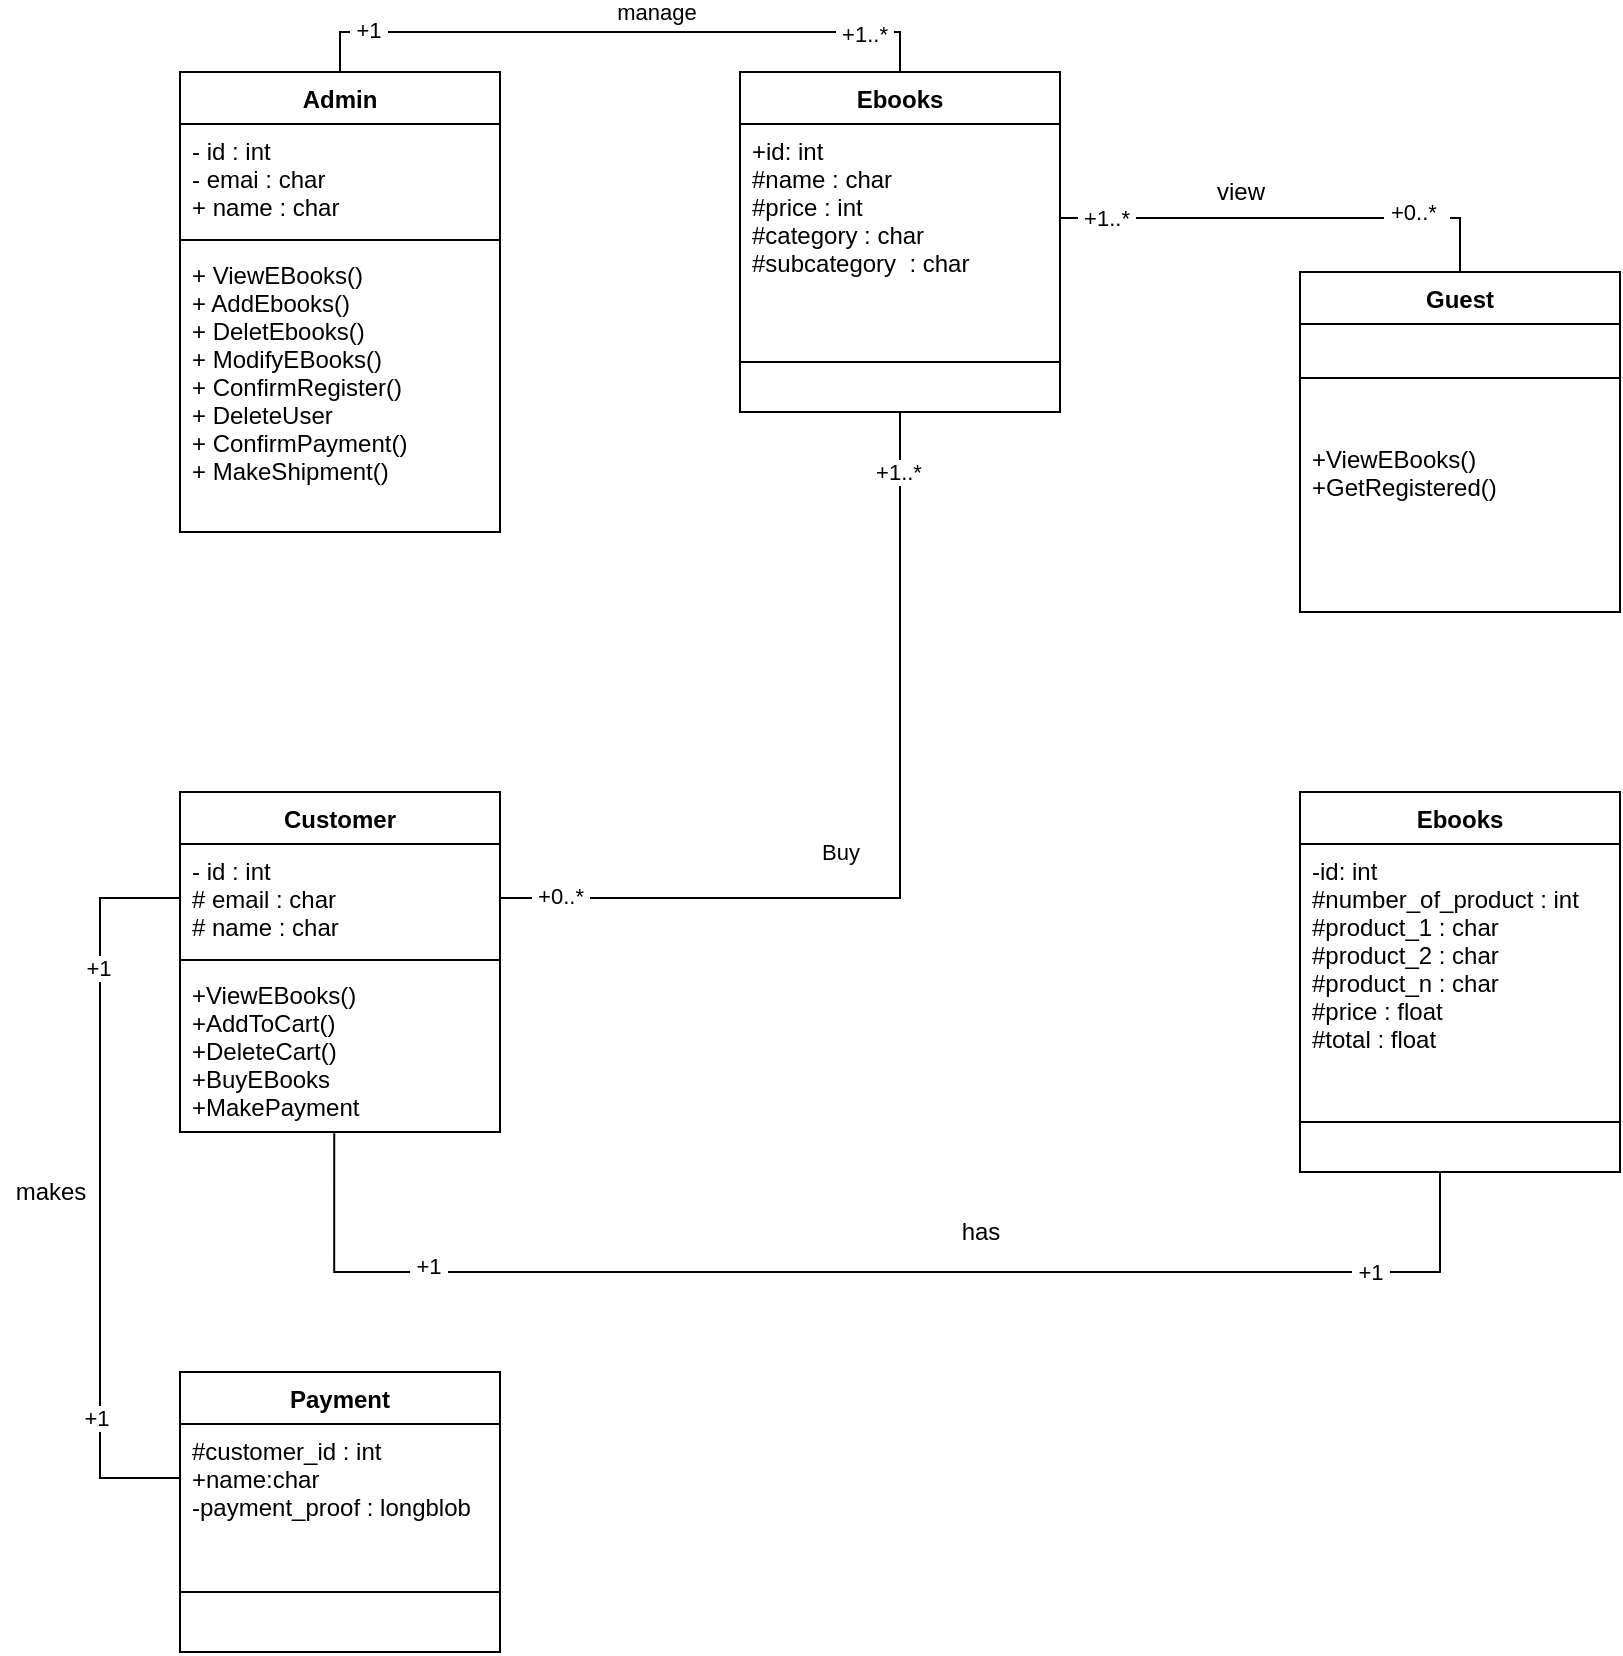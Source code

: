 <mxfile version="17.4.1" type="device"><diagram id="MO_9Xr6HG4SeFcrniQcW" name="Page-1"><mxGraphModel dx="2098" dy="781" grid="1" gridSize="10" guides="1" tooltips="1" connect="1" arrows="1" fold="1" page="1" pageScale="1" pageWidth="850" pageHeight="1100" math="0" shadow="0"><root><mxCell id="0"/><mxCell id="1" parent="0"/><mxCell id="asyCJ4VPNDSQY18F6s0h-1" value="Admin" style="swimlane;fontStyle=1;align=center;verticalAlign=top;childLayout=stackLayout;horizontal=1;startSize=26;horizontalStack=0;resizeParent=1;resizeParentMax=0;resizeLast=0;collapsible=1;marginBottom=0;" vertex="1" parent="1"><mxGeometry x="-760" y="80" width="160" height="230" as="geometry"/></mxCell><mxCell id="asyCJ4VPNDSQY18F6s0h-2" value="- id : int&#10;- emai : char&#10;+ name : char" style="text;strokeColor=none;fillColor=none;align=left;verticalAlign=top;spacingLeft=4;spacingRight=4;overflow=hidden;rotatable=0;points=[[0,0.5],[1,0.5]];portConstraint=eastwest;" vertex="1" parent="asyCJ4VPNDSQY18F6s0h-1"><mxGeometry y="26" width="160" height="54" as="geometry"/></mxCell><mxCell id="asyCJ4VPNDSQY18F6s0h-3" value="" style="line;strokeWidth=1;fillColor=none;align=left;verticalAlign=middle;spacingTop=-1;spacingLeft=3;spacingRight=3;rotatable=0;labelPosition=right;points=[];portConstraint=eastwest;" vertex="1" parent="asyCJ4VPNDSQY18F6s0h-1"><mxGeometry y="80" width="160" height="8" as="geometry"/></mxCell><mxCell id="asyCJ4VPNDSQY18F6s0h-4" value="+ ViewEBooks()&#10;+ AddEbooks()&#10;+ DeletEbooks()&#10;+ ModifyEBooks()&#10;+ ConfirmRegister()&#10;+ DeleteUser&#10;+ ConfirmPayment()&#10;+ MakeShipment()" style="text;strokeColor=none;fillColor=none;align=left;verticalAlign=top;spacingLeft=4;spacingRight=4;overflow=hidden;rotatable=0;points=[[0,0.5],[1,0.5]];portConstraint=eastwest;" vertex="1" parent="asyCJ4VPNDSQY18F6s0h-1"><mxGeometry y="88" width="160" height="142" as="geometry"/></mxCell><mxCell id="asyCJ4VPNDSQY18F6s0h-5" value="Ebooks" style="swimlane;fontStyle=1;align=center;verticalAlign=top;childLayout=stackLayout;horizontal=1;startSize=26;horizontalStack=0;resizeParent=1;resizeParentMax=0;resizeLast=0;collapsible=1;marginBottom=0;" vertex="1" parent="1"><mxGeometry x="-480" y="80" width="160" height="170" as="geometry"/></mxCell><mxCell id="asyCJ4VPNDSQY18F6s0h-6" value="+id: int&#10;#name : char&#10;#price : int&#10;#category : char&#10;#subcategory  : char" style="text;strokeColor=none;fillColor=none;align=left;verticalAlign=top;spacingLeft=4;spacingRight=4;overflow=hidden;rotatable=0;points=[[0,0.5],[1,0.5]];portConstraint=eastwest;" vertex="1" parent="asyCJ4VPNDSQY18F6s0h-5"><mxGeometry y="26" width="160" height="94" as="geometry"/></mxCell><mxCell id="asyCJ4VPNDSQY18F6s0h-7" value="" style="line;strokeWidth=1;fillColor=none;align=left;verticalAlign=middle;spacingTop=-1;spacingLeft=3;spacingRight=3;rotatable=0;labelPosition=right;points=[];portConstraint=eastwest;" vertex="1" parent="asyCJ4VPNDSQY18F6s0h-5"><mxGeometry y="120" width="160" height="50" as="geometry"/></mxCell><mxCell id="asyCJ4VPNDSQY18F6s0h-13" value="Customer" style="swimlane;fontStyle=1;align=center;verticalAlign=top;childLayout=stackLayout;horizontal=1;startSize=26;horizontalStack=0;resizeParent=1;resizeParentMax=0;resizeLast=0;collapsible=1;marginBottom=0;" vertex="1" parent="1"><mxGeometry x="-760" y="440" width="160" height="170" as="geometry"/></mxCell><mxCell id="asyCJ4VPNDSQY18F6s0h-14" value="- id : int&#10;# email : char&#10;# name : char" style="text;strokeColor=none;fillColor=none;align=left;verticalAlign=top;spacingLeft=4;spacingRight=4;overflow=hidden;rotatable=0;points=[[0,0.5],[1,0.5]];portConstraint=eastwest;" vertex="1" parent="asyCJ4VPNDSQY18F6s0h-13"><mxGeometry y="26" width="160" height="54" as="geometry"/></mxCell><mxCell id="asyCJ4VPNDSQY18F6s0h-15" value="" style="line;strokeWidth=1;fillColor=none;align=left;verticalAlign=middle;spacingTop=-1;spacingLeft=3;spacingRight=3;rotatable=0;labelPosition=right;points=[];portConstraint=eastwest;" vertex="1" parent="asyCJ4VPNDSQY18F6s0h-13"><mxGeometry y="80" width="160" height="8" as="geometry"/></mxCell><mxCell id="asyCJ4VPNDSQY18F6s0h-16" value="+ViewEBooks()&#10;+AddToCart()&#10;+DeleteCart()&#10;+BuyEBooks&#10;+MakePayment " style="text;strokeColor=none;fillColor=none;align=left;verticalAlign=top;spacingLeft=4;spacingRight=4;overflow=hidden;rotatable=0;points=[[0,0.5],[1,0.5]];portConstraint=eastwest;" vertex="1" parent="asyCJ4VPNDSQY18F6s0h-13"><mxGeometry y="88" width="160" height="82" as="geometry"/></mxCell><mxCell id="asyCJ4VPNDSQY18F6s0h-17" value="Payment" style="swimlane;fontStyle=1;align=center;verticalAlign=top;childLayout=stackLayout;horizontal=1;startSize=26;horizontalStack=0;resizeParent=1;resizeParentMax=0;resizeLast=0;collapsible=1;marginBottom=0;" vertex="1" parent="1"><mxGeometry x="-760" y="730" width="160" height="140" as="geometry"/></mxCell><mxCell id="asyCJ4VPNDSQY18F6s0h-18" value="#customer_id : int&#10;+name:char&#10;-payment_proof : longblob" style="text;strokeColor=none;fillColor=none;align=left;verticalAlign=top;spacingLeft=4;spacingRight=4;overflow=hidden;rotatable=0;points=[[0,0.5],[1,0.5]];portConstraint=eastwest;" vertex="1" parent="asyCJ4VPNDSQY18F6s0h-17"><mxGeometry y="26" width="160" height="54" as="geometry"/></mxCell><mxCell id="asyCJ4VPNDSQY18F6s0h-19" value="" style="line;strokeWidth=1;fillColor=none;align=left;verticalAlign=middle;spacingTop=-1;spacingLeft=3;spacingRight=3;rotatable=0;labelPosition=right;points=[];portConstraint=eastwest;" vertex="1" parent="asyCJ4VPNDSQY18F6s0h-17"><mxGeometry y="80" width="160" height="60" as="geometry"/></mxCell><mxCell id="asyCJ4VPNDSQY18F6s0h-26" value="Guest" style="swimlane;fontStyle=1;align=center;verticalAlign=top;childLayout=stackLayout;horizontal=1;startSize=26;horizontalStack=0;resizeParent=1;resizeParentMax=0;resizeLast=0;collapsible=1;marginBottom=0;" vertex="1" parent="1"><mxGeometry x="-200" y="180" width="160" height="170" as="geometry"/></mxCell><mxCell id="asyCJ4VPNDSQY18F6s0h-28" value="" style="line;strokeWidth=1;fillColor=none;align=left;verticalAlign=middle;spacingTop=-1;spacingLeft=3;spacingRight=3;rotatable=0;labelPosition=right;points=[];portConstraint=eastwest;" vertex="1" parent="asyCJ4VPNDSQY18F6s0h-26"><mxGeometry y="26" width="160" height="54" as="geometry"/></mxCell><mxCell id="asyCJ4VPNDSQY18F6s0h-29" value="+ViewEBooks()&#10;+GetRegistered()" style="text;strokeColor=none;fillColor=none;align=left;verticalAlign=top;spacingLeft=4;spacingRight=4;overflow=hidden;rotatable=0;points=[[0,0.5],[1,0.5]];portConstraint=eastwest;" vertex="1" parent="asyCJ4VPNDSQY18F6s0h-26"><mxGeometry y="80" width="160" height="90" as="geometry"/></mxCell><mxCell id="asyCJ4VPNDSQY18F6s0h-30" value="Ebooks" style="swimlane;fontStyle=1;align=center;verticalAlign=top;childLayout=stackLayout;horizontal=1;startSize=26;horizontalStack=0;resizeParent=1;resizeParentMax=0;resizeLast=0;collapsible=1;marginBottom=0;" vertex="1" parent="1"><mxGeometry x="-200" y="440" width="160" height="190" as="geometry"/></mxCell><mxCell id="asyCJ4VPNDSQY18F6s0h-31" value="-id: int&#10;#number_of_product : int&#10;#product_1 : char&#10;#product_2 : char&#10;#product_n : char&#10;#price : float&#10;#total : float" style="text;strokeColor=none;fillColor=none;align=left;verticalAlign=top;spacingLeft=4;spacingRight=4;overflow=hidden;rotatable=0;points=[[0,0.5],[1,0.5]];portConstraint=eastwest;" vertex="1" parent="asyCJ4VPNDSQY18F6s0h-30"><mxGeometry y="26" width="160" height="114" as="geometry"/></mxCell><mxCell id="asyCJ4VPNDSQY18F6s0h-32" value="" style="line;strokeWidth=1;fillColor=none;align=left;verticalAlign=middle;spacingTop=-1;spacingLeft=3;spacingRight=3;rotatable=0;labelPosition=right;points=[];portConstraint=eastwest;" vertex="1" parent="asyCJ4VPNDSQY18F6s0h-30"><mxGeometry y="140" width="160" height="50" as="geometry"/></mxCell><mxCell id="asyCJ4VPNDSQY18F6s0h-34" style="edgeStyle=orthogonalEdgeStyle;rounded=0;orthogonalLoop=1;jettySize=auto;html=1;exitX=0.5;exitY=0;exitDx=0;exitDy=0;entryX=0.5;entryY=0;entryDx=0;entryDy=0;endArrow=none;endFill=0;" edge="1" parent="1" source="asyCJ4VPNDSQY18F6s0h-1" target="asyCJ4VPNDSQY18F6s0h-5"><mxGeometry relative="1" as="geometry"/></mxCell><mxCell id="asyCJ4VPNDSQY18F6s0h-35" value="&amp;nbsp;+1&amp;nbsp;" style="edgeLabel;html=1;align=center;verticalAlign=middle;resizable=0;points=[];" vertex="1" connectable="0" parent="asyCJ4VPNDSQY18F6s0h-34"><mxGeometry x="-0.855" y="1" relative="1" as="geometry"><mxPoint x="11" as="offset"/></mxGeometry></mxCell><mxCell id="asyCJ4VPNDSQY18F6s0h-36" value="&amp;nbsp;+1..*&amp;nbsp;" style="edgeLabel;html=1;align=center;verticalAlign=middle;resizable=0;points=[];" vertex="1" connectable="0" parent="asyCJ4VPNDSQY18F6s0h-34"><mxGeometry x="0.84" y="-1" relative="1" as="geometry"><mxPoint x="-13" as="offset"/></mxGeometry></mxCell><mxCell id="asyCJ4VPNDSQY18F6s0h-37" value="manage" style="edgeLabel;html=1;align=center;verticalAlign=middle;resizable=0;points=[];" vertex="1" connectable="0" parent="asyCJ4VPNDSQY18F6s0h-34"><mxGeometry x="0.11" y="-2" relative="1" as="geometry"><mxPoint y="-12" as="offset"/></mxGeometry></mxCell><mxCell id="asyCJ4VPNDSQY18F6s0h-38" style="edgeStyle=orthogonalEdgeStyle;rounded=0;orthogonalLoop=1;jettySize=auto;html=1;exitX=1;exitY=0.5;exitDx=0;exitDy=0;entryX=0.5;entryY=0;entryDx=0;entryDy=0;endArrow=none;endFill=0;" edge="1" parent="1" source="asyCJ4VPNDSQY18F6s0h-6" target="asyCJ4VPNDSQY18F6s0h-26"><mxGeometry relative="1" as="geometry"/></mxCell><mxCell id="asyCJ4VPNDSQY18F6s0h-41" value="&amp;nbsp;+1..*&amp;nbsp;" style="edgeLabel;html=1;align=center;verticalAlign=middle;resizable=0;points=[];" vertex="1" connectable="0" parent="asyCJ4VPNDSQY18F6s0h-38"><mxGeometry x="-0.867" y="2" relative="1" as="geometry"><mxPoint x="8" y="2" as="offset"/></mxGeometry></mxCell><mxCell id="asyCJ4VPNDSQY18F6s0h-43" value="&amp;nbsp;+0..*&amp;nbsp;&amp;nbsp;" style="edgeLabel;html=1;align=center;verticalAlign=middle;resizable=0;points=[];" vertex="1" connectable="0" parent="asyCJ4VPNDSQY18F6s0h-38"><mxGeometry x="0.756" y="3" relative="1" as="geometry"><mxPoint x="-22" as="offset"/></mxGeometry></mxCell><mxCell id="asyCJ4VPNDSQY18F6s0h-44" style="edgeStyle=orthogonalEdgeStyle;rounded=0;orthogonalLoop=1;jettySize=auto;html=1;exitX=1;exitY=0.5;exitDx=0;exitDy=0;entryX=0.5;entryY=1;entryDx=0;entryDy=0;endArrow=none;endFill=0;" edge="1" parent="1" source="asyCJ4VPNDSQY18F6s0h-14" target="asyCJ4VPNDSQY18F6s0h-5"><mxGeometry relative="1" as="geometry"/></mxCell><mxCell id="asyCJ4VPNDSQY18F6s0h-45" value="Buy" style="edgeLabel;html=1;align=center;verticalAlign=middle;resizable=0;points=[];" vertex="1" connectable="0" parent="asyCJ4VPNDSQY18F6s0h-44"><mxGeometry x="-0.211" y="3" relative="1" as="geometry"><mxPoint x="-5" y="-20" as="offset"/></mxGeometry></mxCell><mxCell id="asyCJ4VPNDSQY18F6s0h-47" value="&amp;nbsp;+0..*&amp;nbsp;" style="edgeLabel;html=1;align=center;verticalAlign=middle;resizable=0;points=[];" vertex="1" connectable="0" parent="asyCJ4VPNDSQY18F6s0h-44"><mxGeometry x="-0.919" y="1" relative="1" as="geometry"><mxPoint x="12" as="offset"/></mxGeometry></mxCell><mxCell id="asyCJ4VPNDSQY18F6s0h-48" value="+1..*" style="edgeLabel;html=1;align=center;verticalAlign=middle;resizable=0;points=[];" vertex="1" connectable="0" parent="asyCJ4VPNDSQY18F6s0h-44"><mxGeometry x="0.826" y="1" relative="1" as="geometry"><mxPoint y="-9" as="offset"/></mxGeometry></mxCell><mxCell id="asyCJ4VPNDSQY18F6s0h-49" style="edgeStyle=orthogonalEdgeStyle;rounded=0;orthogonalLoop=1;jettySize=auto;html=1;endArrow=none;endFill=0;exitX=0.482;exitY=1.007;exitDx=0;exitDy=0;exitPerimeter=0;entryX=0.5;entryY=1;entryDx=0;entryDy=0;" edge="1" parent="1" source="asyCJ4VPNDSQY18F6s0h-16" target="asyCJ4VPNDSQY18F6s0h-30"><mxGeometry relative="1" as="geometry"><mxPoint x="-560" y="569" as="targetPoint"/><Array as="points"><mxPoint x="-683" y="680"/><mxPoint x="-130" y="680"/></Array></mxGeometry></mxCell><mxCell id="asyCJ4VPNDSQY18F6s0h-56" value="&amp;nbsp;+1&amp;nbsp;" style="edgeLabel;html=1;align=center;verticalAlign=middle;resizable=0;points=[];" vertex="1" connectable="0" parent="asyCJ4VPNDSQY18F6s0h-49"><mxGeometry x="-0.659" y="3" relative="1" as="geometry"><mxPoint as="offset"/></mxGeometry></mxCell><mxCell id="asyCJ4VPNDSQY18F6s0h-58" value="&amp;nbsp;+1&amp;nbsp;" style="edgeLabel;html=1;align=center;verticalAlign=middle;resizable=0;points=[];" vertex="1" connectable="0" parent="asyCJ4VPNDSQY18F6s0h-49"><mxGeometry x="0.722" relative="1" as="geometry"><mxPoint as="offset"/></mxGeometry></mxCell><mxCell id="asyCJ4VPNDSQY18F6s0h-50" style="edgeStyle=orthogonalEdgeStyle;rounded=0;orthogonalLoop=1;jettySize=auto;html=1;exitX=0;exitY=0.5;exitDx=0;exitDy=0;entryX=0;entryY=0.5;entryDx=0;entryDy=0;endArrow=none;endFill=0;" edge="1" parent="1" source="asyCJ4VPNDSQY18F6s0h-14" target="asyCJ4VPNDSQY18F6s0h-18"><mxGeometry relative="1" as="geometry"><Array as="points"><mxPoint x="-800" y="493"/><mxPoint x="-800" y="783"/></Array></mxGeometry></mxCell><mxCell id="asyCJ4VPNDSQY18F6s0h-54" value="+1" style="edgeLabel;html=1;align=center;verticalAlign=middle;resizable=0;points=[];" vertex="1" connectable="0" parent="asyCJ4VPNDSQY18F6s0h-50"><mxGeometry x="0.621" y="-2" relative="1" as="geometry"><mxPoint as="offset"/></mxGeometry></mxCell><mxCell id="asyCJ4VPNDSQY18F6s0h-55" value="+1" style="edgeLabel;html=1;align=center;verticalAlign=middle;resizable=0;points=[];" vertex="1" connectable="0" parent="asyCJ4VPNDSQY18F6s0h-50"><mxGeometry x="-0.596" y="-1" relative="1" as="geometry"><mxPoint as="offset"/></mxGeometry></mxCell><mxCell id="asyCJ4VPNDSQY18F6s0h-51" value="view" style="text;html=1;align=center;verticalAlign=middle;resizable=0;points=[];autosize=1;strokeColor=none;fillColor=none;" vertex="1" parent="1"><mxGeometry x="-250" y="130" width="40" height="20" as="geometry"/></mxCell><mxCell id="asyCJ4VPNDSQY18F6s0h-52" value="has" style="text;html=1;align=center;verticalAlign=middle;resizable=0;points=[];autosize=1;strokeColor=none;fillColor=none;" vertex="1" parent="1"><mxGeometry x="-375" y="650" width="30" height="20" as="geometry"/></mxCell><mxCell id="asyCJ4VPNDSQY18F6s0h-53" value="makes" style="text;html=1;align=center;verticalAlign=middle;resizable=0;points=[];autosize=1;strokeColor=none;fillColor=none;" vertex="1" parent="1"><mxGeometry x="-850" y="630" width="50" height="20" as="geometry"/></mxCell></root></mxGraphModel></diagram></mxfile>